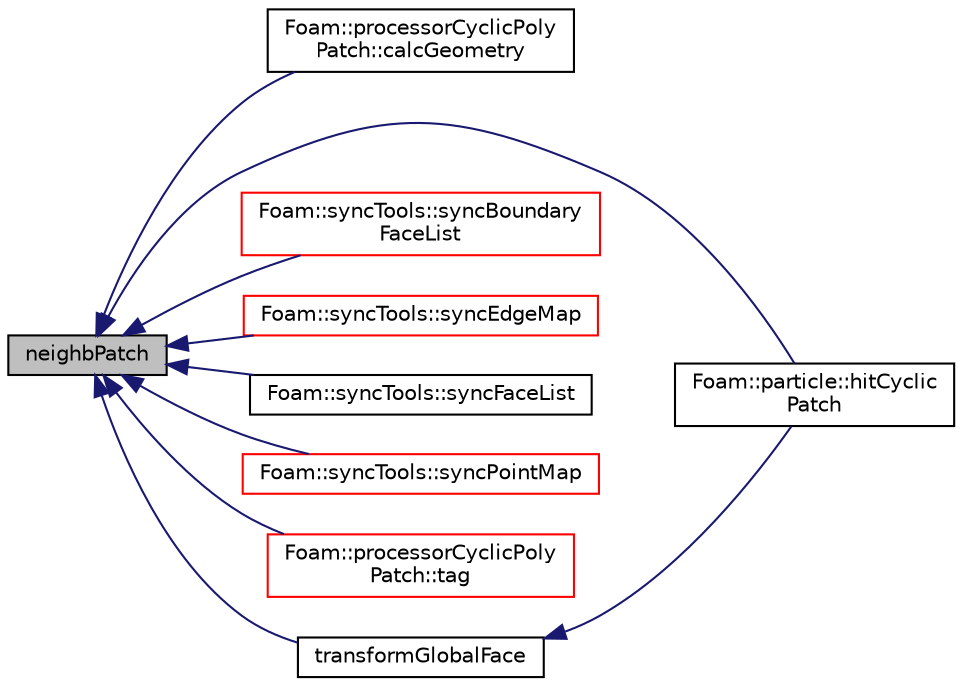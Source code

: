digraph "neighbPatch"
{
  bgcolor="transparent";
  edge [fontname="Helvetica",fontsize="10",labelfontname="Helvetica",labelfontsize="10"];
  node [fontname="Helvetica",fontsize="10",shape=record];
  rankdir="LR";
  Node1 [label="neighbPatch",height=0.2,width=0.4,color="black", fillcolor="grey75", style="filled", fontcolor="black"];
  Node1 -> Node2 [dir="back",color="midnightblue",fontsize="10",style="solid",fontname="Helvetica"];
  Node2 [label="Foam::processorCyclicPoly\lPatch::calcGeometry",height=0.2,width=0.4,color="black",URL="$a01982.html#a58bb4c0382e9ee570811fb3f005a0a97",tooltip="Calculate the patch geometry. "];
  Node1 -> Node3 [dir="back",color="midnightblue",fontsize="10",style="solid",fontname="Helvetica"];
  Node3 [label="Foam::particle::hitCyclic\lPatch",height=0.2,width=0.4,color="black",URL="$a01774.html#a18d4a8f6e9443b58d4ba678034d03d19",tooltip="Overridable function to handle the particle hitting a cyclicPatch. "];
  Node1 -> Node4 [dir="back",color="midnightblue",fontsize="10",style="solid",fontname="Helvetica"];
  Node4 [label="Foam::syncTools::syncBoundary\lFaceList",height=0.2,width=0.4,color="red",URL="$a02542.html#a1885668646afb3cf257512c56daa9b2f",tooltip="Synchronize values on boundary faces only. "];
  Node1 -> Node5 [dir="back",color="midnightblue",fontsize="10",style="solid",fontname="Helvetica"];
  Node5 [label="Foam::syncTools::syncEdgeMap",height=0.2,width=0.4,color="red",URL="$a02542.html#a154ac086463b8d7a0eed8c4539d3ab73",tooltip="Synchronize values on selected edges. "];
  Node1 -> Node6 [dir="back",color="midnightblue",fontsize="10",style="solid",fontname="Helvetica"];
  Node6 [label="Foam::syncTools::syncFaceList",height=0.2,width=0.4,color="black",URL="$a02542.html#abbce369b7f4597ea87c95f9b17cb707f"];
  Node1 -> Node7 [dir="back",color="midnightblue",fontsize="10",style="solid",fontname="Helvetica"];
  Node7 [label="Foam::syncTools::syncPointMap",height=0.2,width=0.4,color="red",URL="$a02542.html#a08bdf5c6403dd4367d1714c3d5b4145d",tooltip="Synchronize values on selected points. "];
  Node1 -> Node8 [dir="back",color="midnightblue",fontsize="10",style="solid",fontname="Helvetica"];
  Node8 [label="Foam::processorCyclicPoly\lPatch::tag",height=0.2,width=0.4,color="red",URL="$a01982.html#aeb56925b80e35f34f6b668e91663d570",tooltip="Return message tag to use for communication. "];
  Node1 -> Node9 [dir="back",color="midnightblue",fontsize="10",style="solid",fontname="Helvetica"];
  Node9 [label="transformGlobalFace",height=0.2,width=0.4,color="black",URL="$a00484.html#aa8784a762929897daa5cb57b8a31a063"];
  Node9 -> Node3 [dir="back",color="midnightblue",fontsize="10",style="solid",fontname="Helvetica"];
}
